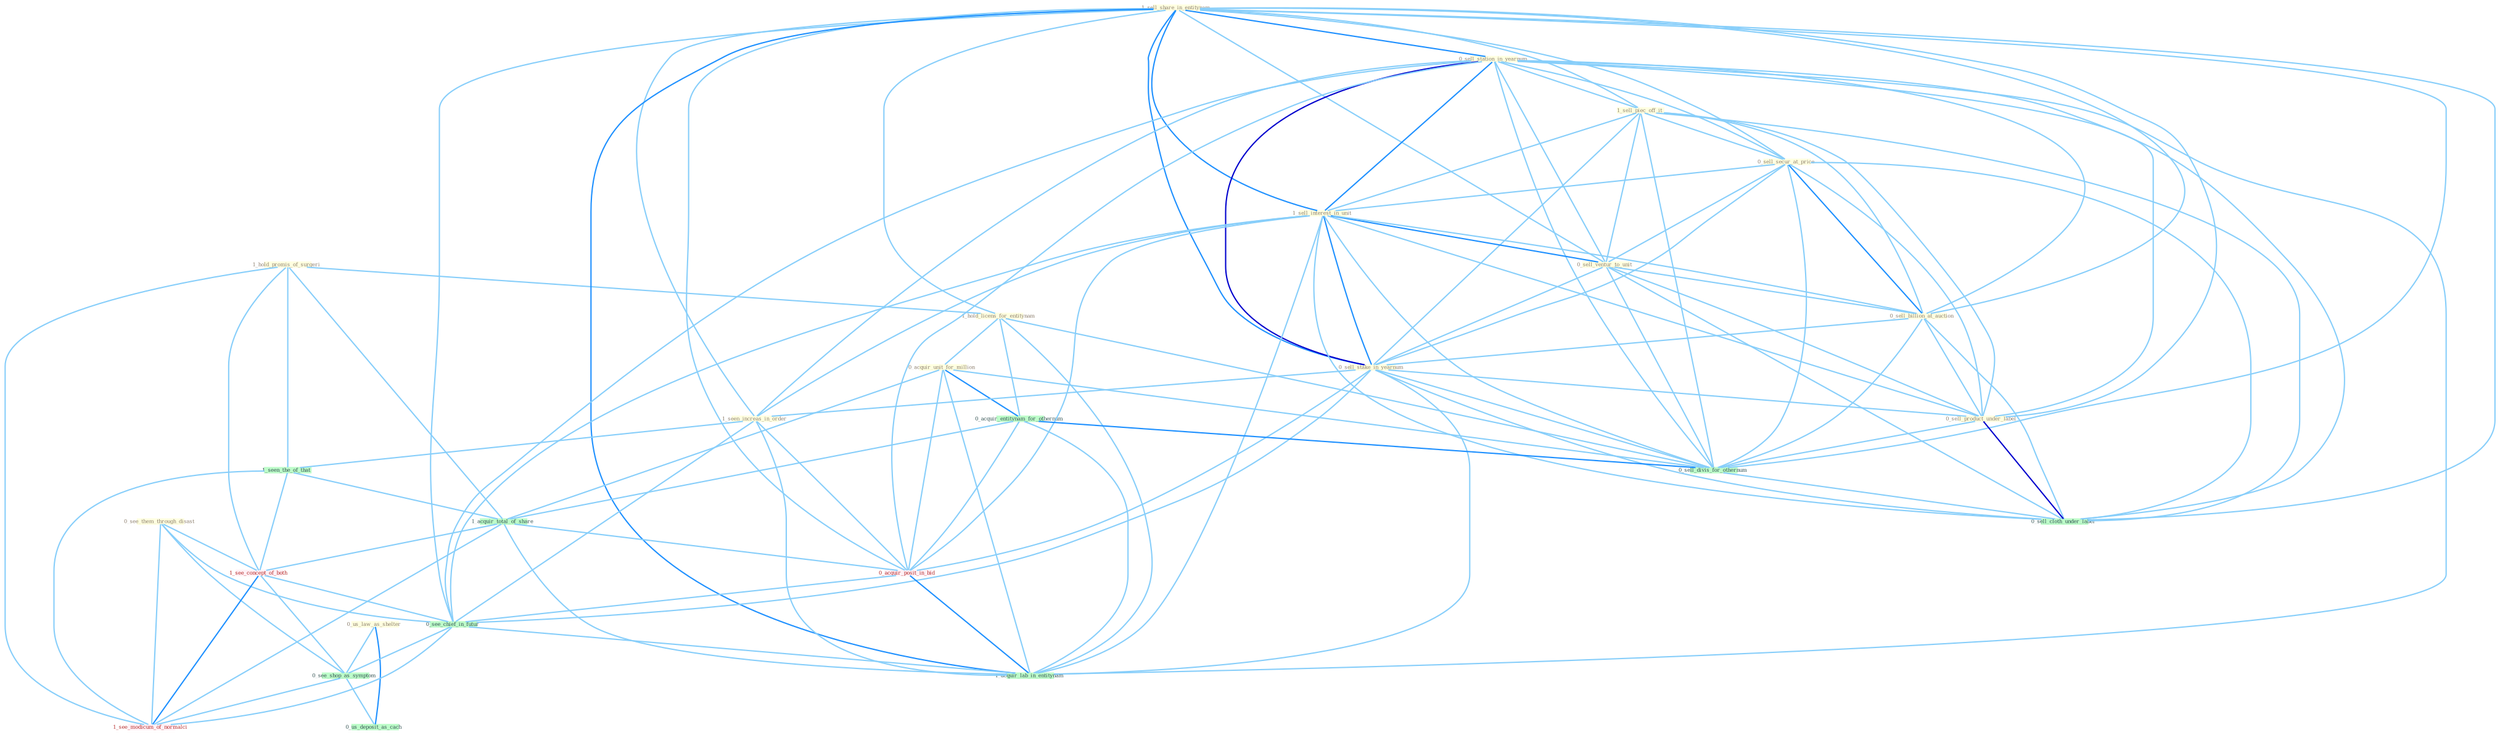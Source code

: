 Graph G{ 
    node
    [shape=polygon,style=filled,width=.5,height=.06,color="#BDFCC9",fixedsize=true,fontsize=4,
    fontcolor="#2f4f4f"];
    {node
    [color="#ffffe0", fontcolor="#8b7d6b"] "1_hold_promis_of_surgeri " "0_us_law_as_shelter " "1_sell_share_in_entitynam " "0_sell_station_in_yearnum " "1_sell_piec_off_it " "0_sell_secur_at_price " "0_see_them_through_disast " "1_hold_licens_for_entitynam " "1_sell_interest_in_unit " "0_acquir_unit_for_million " "0_sell_ventur_to_unit " "0_sell_billion_at_auction " "0_sell_stake_in_yearnum " "0_sell_product_under_label " "1_seen_increas_in_order "}
{node [color="#fff0f5", fontcolor="#b22222"] "0_acquir_posit_in_bid " "1_see_concept_of_both " "1_see_modicum_of_normalci "}
edge [color="#B0E2FF"];

	"1_hold_promis_of_surgeri " -- "1_hold_licens_for_entitynam " [w="1", color="#87cefa" ];
	"1_hold_promis_of_surgeri " -- "1_seen_the_of_that " [w="1", color="#87cefa" ];
	"1_hold_promis_of_surgeri " -- "1_acquir_total_of_share " [w="1", color="#87cefa" ];
	"1_hold_promis_of_surgeri " -- "1_see_concept_of_both " [w="1", color="#87cefa" ];
	"1_hold_promis_of_surgeri " -- "1_see_modicum_of_normalci " [w="1", color="#87cefa" ];
	"0_us_law_as_shelter " -- "0_see_shop_as_symptom " [w="1", color="#87cefa" ];
	"0_us_law_as_shelter " -- "0_us_deposit_as_cach " [w="2", color="#1e90ff" , len=0.8];
	"1_sell_share_in_entitynam " -- "0_sell_station_in_yearnum " [w="2", color="#1e90ff" , len=0.8];
	"1_sell_share_in_entitynam " -- "1_sell_piec_off_it " [w="1", color="#87cefa" ];
	"1_sell_share_in_entitynam " -- "0_sell_secur_at_price " [w="1", color="#87cefa" ];
	"1_sell_share_in_entitynam " -- "1_hold_licens_for_entitynam " [w="1", color="#87cefa" ];
	"1_sell_share_in_entitynam " -- "1_sell_interest_in_unit " [w="2", color="#1e90ff" , len=0.8];
	"1_sell_share_in_entitynam " -- "0_sell_ventur_to_unit " [w="1", color="#87cefa" ];
	"1_sell_share_in_entitynam " -- "0_sell_billion_at_auction " [w="1", color="#87cefa" ];
	"1_sell_share_in_entitynam " -- "0_sell_stake_in_yearnum " [w="2", color="#1e90ff" , len=0.8];
	"1_sell_share_in_entitynam " -- "0_sell_product_under_label " [w="1", color="#87cefa" ];
	"1_sell_share_in_entitynam " -- "1_seen_increas_in_order " [w="1", color="#87cefa" ];
	"1_sell_share_in_entitynam " -- "0_sell_divis_for_othernum " [w="1", color="#87cefa" ];
	"1_sell_share_in_entitynam " -- "0_sell_cloth_under_label " [w="1", color="#87cefa" ];
	"1_sell_share_in_entitynam " -- "0_acquir_posit_in_bid " [w="1", color="#87cefa" ];
	"1_sell_share_in_entitynam " -- "0_see_chief_in_futur " [w="1", color="#87cefa" ];
	"1_sell_share_in_entitynam " -- "1_acquir_lab_in_entitynam " [w="2", color="#1e90ff" , len=0.8];
	"0_sell_station_in_yearnum " -- "1_sell_piec_off_it " [w="1", color="#87cefa" ];
	"0_sell_station_in_yearnum " -- "0_sell_secur_at_price " [w="1", color="#87cefa" ];
	"0_sell_station_in_yearnum " -- "1_sell_interest_in_unit " [w="2", color="#1e90ff" , len=0.8];
	"0_sell_station_in_yearnum " -- "0_sell_ventur_to_unit " [w="1", color="#87cefa" ];
	"0_sell_station_in_yearnum " -- "0_sell_billion_at_auction " [w="1", color="#87cefa" ];
	"0_sell_station_in_yearnum " -- "0_sell_stake_in_yearnum " [w="3", color="#0000cd" , len=0.6];
	"0_sell_station_in_yearnum " -- "0_sell_product_under_label " [w="1", color="#87cefa" ];
	"0_sell_station_in_yearnum " -- "1_seen_increas_in_order " [w="1", color="#87cefa" ];
	"0_sell_station_in_yearnum " -- "0_sell_divis_for_othernum " [w="1", color="#87cefa" ];
	"0_sell_station_in_yearnum " -- "0_sell_cloth_under_label " [w="1", color="#87cefa" ];
	"0_sell_station_in_yearnum " -- "0_acquir_posit_in_bid " [w="1", color="#87cefa" ];
	"0_sell_station_in_yearnum " -- "0_see_chief_in_futur " [w="1", color="#87cefa" ];
	"0_sell_station_in_yearnum " -- "1_acquir_lab_in_entitynam " [w="1", color="#87cefa" ];
	"1_sell_piec_off_it " -- "0_sell_secur_at_price " [w="1", color="#87cefa" ];
	"1_sell_piec_off_it " -- "1_sell_interest_in_unit " [w="1", color="#87cefa" ];
	"1_sell_piec_off_it " -- "0_sell_ventur_to_unit " [w="1", color="#87cefa" ];
	"1_sell_piec_off_it " -- "0_sell_billion_at_auction " [w="1", color="#87cefa" ];
	"1_sell_piec_off_it " -- "0_sell_stake_in_yearnum " [w="1", color="#87cefa" ];
	"1_sell_piec_off_it " -- "0_sell_product_under_label " [w="1", color="#87cefa" ];
	"1_sell_piec_off_it " -- "0_sell_divis_for_othernum " [w="1", color="#87cefa" ];
	"1_sell_piec_off_it " -- "0_sell_cloth_under_label " [w="1", color="#87cefa" ];
	"0_sell_secur_at_price " -- "1_sell_interest_in_unit " [w="1", color="#87cefa" ];
	"0_sell_secur_at_price " -- "0_sell_ventur_to_unit " [w="1", color="#87cefa" ];
	"0_sell_secur_at_price " -- "0_sell_billion_at_auction " [w="2", color="#1e90ff" , len=0.8];
	"0_sell_secur_at_price " -- "0_sell_stake_in_yearnum " [w="1", color="#87cefa" ];
	"0_sell_secur_at_price " -- "0_sell_product_under_label " [w="1", color="#87cefa" ];
	"0_sell_secur_at_price " -- "0_sell_divis_for_othernum " [w="1", color="#87cefa" ];
	"0_sell_secur_at_price " -- "0_sell_cloth_under_label " [w="1", color="#87cefa" ];
	"0_see_them_through_disast " -- "1_see_concept_of_both " [w="1", color="#87cefa" ];
	"0_see_them_through_disast " -- "0_see_chief_in_futur " [w="1", color="#87cefa" ];
	"0_see_them_through_disast " -- "0_see_shop_as_symptom " [w="1", color="#87cefa" ];
	"0_see_them_through_disast " -- "1_see_modicum_of_normalci " [w="1", color="#87cefa" ];
	"1_hold_licens_for_entitynam " -- "0_acquir_unit_for_million " [w="1", color="#87cefa" ];
	"1_hold_licens_for_entitynam " -- "0_acquir_entitynam_for_othernum " [w="1", color="#87cefa" ];
	"1_hold_licens_for_entitynam " -- "0_sell_divis_for_othernum " [w="1", color="#87cefa" ];
	"1_hold_licens_for_entitynam " -- "1_acquir_lab_in_entitynam " [w="1", color="#87cefa" ];
	"1_sell_interest_in_unit " -- "0_sell_ventur_to_unit " [w="2", color="#1e90ff" , len=0.8];
	"1_sell_interest_in_unit " -- "0_sell_billion_at_auction " [w="1", color="#87cefa" ];
	"1_sell_interest_in_unit " -- "0_sell_stake_in_yearnum " [w="2", color="#1e90ff" , len=0.8];
	"1_sell_interest_in_unit " -- "0_sell_product_under_label " [w="1", color="#87cefa" ];
	"1_sell_interest_in_unit " -- "1_seen_increas_in_order " [w="1", color="#87cefa" ];
	"1_sell_interest_in_unit " -- "0_sell_divis_for_othernum " [w="1", color="#87cefa" ];
	"1_sell_interest_in_unit " -- "0_sell_cloth_under_label " [w="1", color="#87cefa" ];
	"1_sell_interest_in_unit " -- "0_acquir_posit_in_bid " [w="1", color="#87cefa" ];
	"1_sell_interest_in_unit " -- "0_see_chief_in_futur " [w="1", color="#87cefa" ];
	"1_sell_interest_in_unit " -- "1_acquir_lab_in_entitynam " [w="1", color="#87cefa" ];
	"0_acquir_unit_for_million " -- "0_acquir_entitynam_for_othernum " [w="2", color="#1e90ff" , len=0.8];
	"0_acquir_unit_for_million " -- "0_sell_divis_for_othernum " [w="1", color="#87cefa" ];
	"0_acquir_unit_for_million " -- "1_acquir_total_of_share " [w="1", color="#87cefa" ];
	"0_acquir_unit_for_million " -- "0_acquir_posit_in_bid " [w="1", color="#87cefa" ];
	"0_acquir_unit_for_million " -- "1_acquir_lab_in_entitynam " [w="1", color="#87cefa" ];
	"0_sell_ventur_to_unit " -- "0_sell_billion_at_auction " [w="1", color="#87cefa" ];
	"0_sell_ventur_to_unit " -- "0_sell_stake_in_yearnum " [w="1", color="#87cefa" ];
	"0_sell_ventur_to_unit " -- "0_sell_product_under_label " [w="1", color="#87cefa" ];
	"0_sell_ventur_to_unit " -- "0_sell_divis_for_othernum " [w="1", color="#87cefa" ];
	"0_sell_ventur_to_unit " -- "0_sell_cloth_under_label " [w="1", color="#87cefa" ];
	"0_sell_billion_at_auction " -- "0_sell_stake_in_yearnum " [w="1", color="#87cefa" ];
	"0_sell_billion_at_auction " -- "0_sell_product_under_label " [w="1", color="#87cefa" ];
	"0_sell_billion_at_auction " -- "0_sell_divis_for_othernum " [w="1", color="#87cefa" ];
	"0_sell_billion_at_auction " -- "0_sell_cloth_under_label " [w="1", color="#87cefa" ];
	"0_sell_stake_in_yearnum " -- "0_sell_product_under_label " [w="1", color="#87cefa" ];
	"0_sell_stake_in_yearnum " -- "1_seen_increas_in_order " [w="1", color="#87cefa" ];
	"0_sell_stake_in_yearnum " -- "0_sell_divis_for_othernum " [w="1", color="#87cefa" ];
	"0_sell_stake_in_yearnum " -- "0_sell_cloth_under_label " [w="1", color="#87cefa" ];
	"0_sell_stake_in_yearnum " -- "0_acquir_posit_in_bid " [w="1", color="#87cefa" ];
	"0_sell_stake_in_yearnum " -- "0_see_chief_in_futur " [w="1", color="#87cefa" ];
	"0_sell_stake_in_yearnum " -- "1_acquir_lab_in_entitynam " [w="1", color="#87cefa" ];
	"0_sell_product_under_label " -- "0_sell_divis_for_othernum " [w="1", color="#87cefa" ];
	"0_sell_product_under_label " -- "0_sell_cloth_under_label " [w="3", color="#0000cd" , len=0.6];
	"1_seen_increas_in_order " -- "1_seen_the_of_that " [w="1", color="#87cefa" ];
	"1_seen_increas_in_order " -- "0_acquir_posit_in_bid " [w="1", color="#87cefa" ];
	"1_seen_increas_in_order " -- "0_see_chief_in_futur " [w="1", color="#87cefa" ];
	"1_seen_increas_in_order " -- "1_acquir_lab_in_entitynam " [w="1", color="#87cefa" ];
	"0_acquir_entitynam_for_othernum " -- "0_sell_divis_for_othernum " [w="2", color="#1e90ff" , len=0.8];
	"0_acquir_entitynam_for_othernum " -- "1_acquir_total_of_share " [w="1", color="#87cefa" ];
	"0_acquir_entitynam_for_othernum " -- "0_acquir_posit_in_bid " [w="1", color="#87cefa" ];
	"0_acquir_entitynam_for_othernum " -- "1_acquir_lab_in_entitynam " [w="1", color="#87cefa" ];
	"1_seen_the_of_that " -- "1_acquir_total_of_share " [w="1", color="#87cefa" ];
	"1_seen_the_of_that " -- "1_see_concept_of_both " [w="1", color="#87cefa" ];
	"1_seen_the_of_that " -- "1_see_modicum_of_normalci " [w="1", color="#87cefa" ];
	"0_sell_divis_for_othernum " -- "0_sell_cloth_under_label " [w="1", color="#87cefa" ];
	"1_acquir_total_of_share " -- "0_acquir_posit_in_bid " [w="1", color="#87cefa" ];
	"1_acquir_total_of_share " -- "1_see_concept_of_both " [w="1", color="#87cefa" ];
	"1_acquir_total_of_share " -- "1_acquir_lab_in_entitynam " [w="1", color="#87cefa" ];
	"1_acquir_total_of_share " -- "1_see_modicum_of_normalci " [w="1", color="#87cefa" ];
	"0_acquir_posit_in_bid " -- "0_see_chief_in_futur " [w="1", color="#87cefa" ];
	"0_acquir_posit_in_bid " -- "1_acquir_lab_in_entitynam " [w="2", color="#1e90ff" , len=0.8];
	"1_see_concept_of_both " -- "0_see_chief_in_futur " [w="1", color="#87cefa" ];
	"1_see_concept_of_both " -- "0_see_shop_as_symptom " [w="1", color="#87cefa" ];
	"1_see_concept_of_both " -- "1_see_modicum_of_normalci " [w="2", color="#1e90ff" , len=0.8];
	"0_see_chief_in_futur " -- "0_see_shop_as_symptom " [w="1", color="#87cefa" ];
	"0_see_chief_in_futur " -- "1_acquir_lab_in_entitynam " [w="1", color="#87cefa" ];
	"0_see_chief_in_futur " -- "1_see_modicum_of_normalci " [w="1", color="#87cefa" ];
	"0_see_shop_as_symptom " -- "0_us_deposit_as_cach " [w="1", color="#87cefa" ];
	"0_see_shop_as_symptom " -- "1_see_modicum_of_normalci " [w="1", color="#87cefa" ];
}